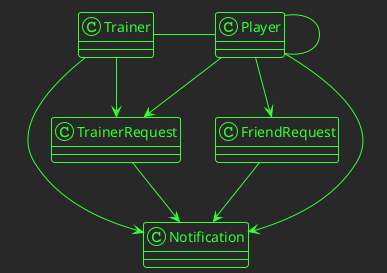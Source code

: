 @startuml

!theme crt-green

class Player
class Trainer
class TrainerRequest
class FriendRequest
class Notification

Player --> TrainerRequest
Trainer --> TrainerRequest
Player -left- Trainer
Player --> FriendRequest
Player -- Player

Trainer --> Notification
Player --> Notification
TrainerRequest --> Notification
FriendRequest --> Notification

@enduml